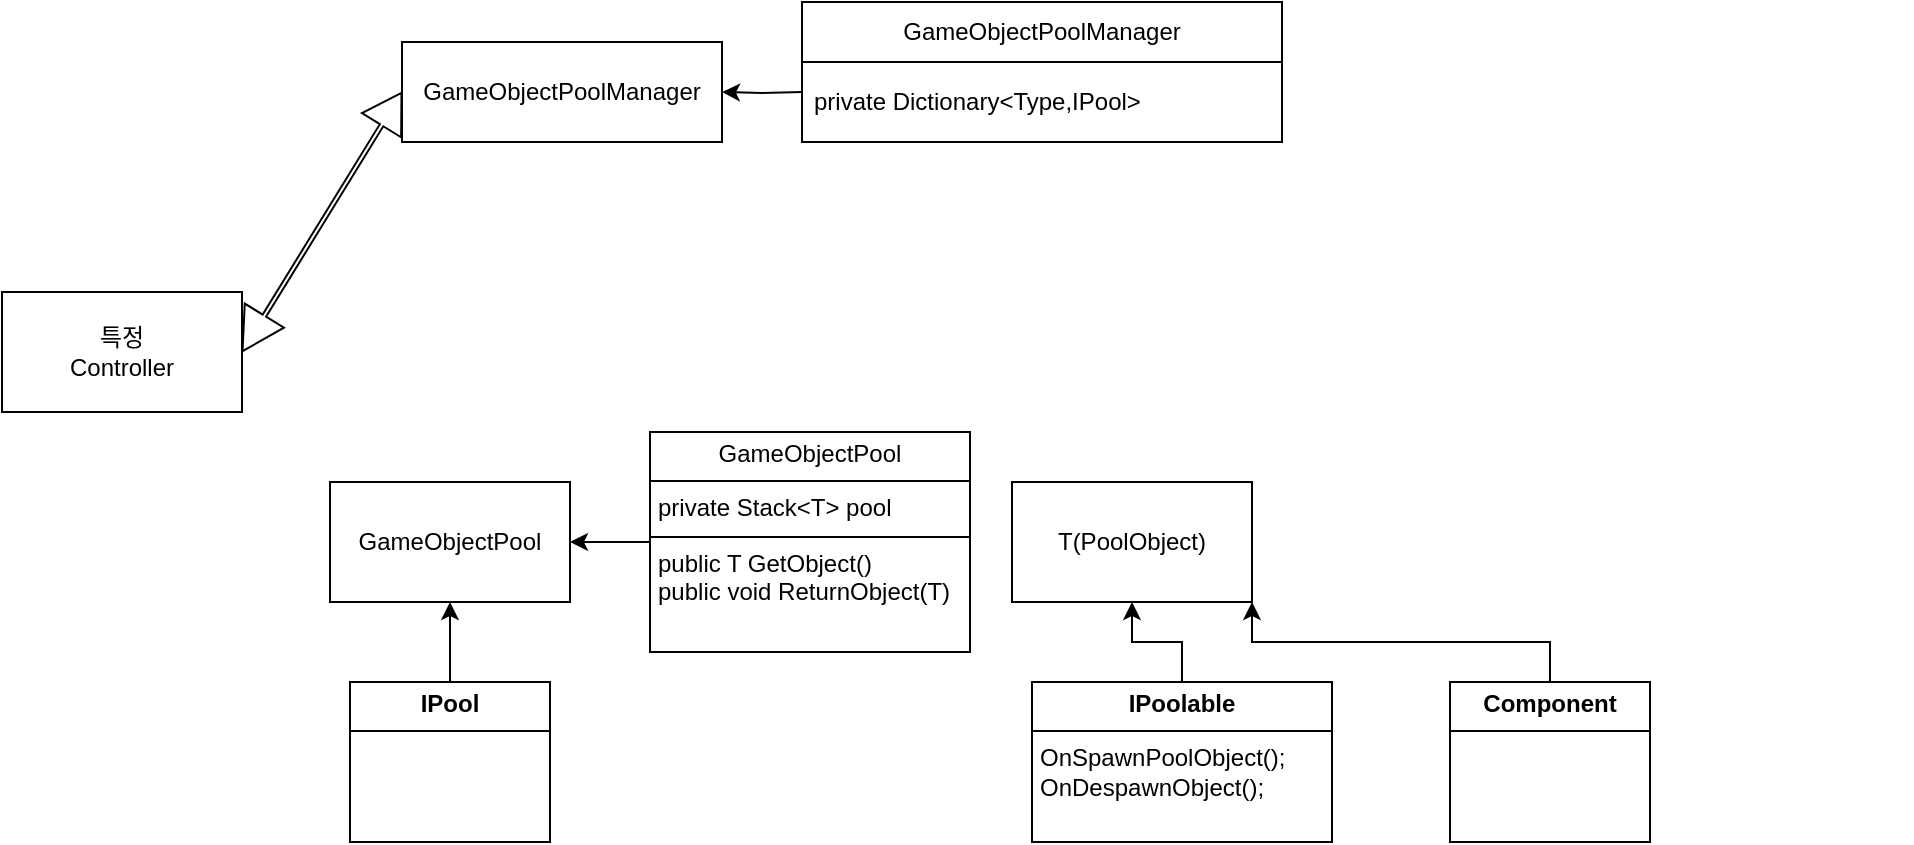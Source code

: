 <mxfile version="24.5.1" type="device">
  <diagram name="페이지-1" id="Z0Oc_0_Rf_zp_T31SPAv">
    <mxGraphModel dx="1434" dy="836" grid="1" gridSize="10" guides="1" tooltips="1" connect="1" arrows="1" fold="1" page="1" pageScale="1" pageWidth="827" pageHeight="1169" math="0" shadow="0">
      <root>
        <mxCell id="0" />
        <mxCell id="1" parent="0" />
        <mxCell id="3cpF9fjRlBr21hLyh7M0-1" value="&lt;div&gt;특정&lt;/div&gt;Controller" style="rounded=0;whiteSpace=wrap;html=1;" parent="1" vertex="1">
          <mxGeometry x="250" y="240" width="120" height="60" as="geometry" />
        </mxCell>
        <mxCell id="3cpF9fjRlBr21hLyh7M0-2" value="GameObjectPoolManager" style="rounded=0;whiteSpace=wrap;html=1;" parent="1" vertex="1">
          <mxGeometry x="450" y="115" width="160" height="50" as="geometry" />
        </mxCell>
        <mxCell id="3cpF9fjRlBr21hLyh7M0-3" value="" style="shape=flexArrow;endArrow=classic;startArrow=classic;html=1;rounded=0;entryX=0;entryY=0.5;entryDx=0;entryDy=0;exitX=1;exitY=0.5;exitDx=0;exitDy=0;width=2;startSize=6.61;" parent="1" source="3cpF9fjRlBr21hLyh7M0-1" target="3cpF9fjRlBr21hLyh7M0-2" edge="1">
          <mxGeometry width="100" height="100" relative="1" as="geometry">
            <mxPoint x="300" y="340" as="sourcePoint" />
            <mxPoint x="400" y="240" as="targetPoint" />
          </mxGeometry>
        </mxCell>
        <mxCell id="3cpF9fjRlBr21hLyh7M0-34" value="GameObjectPoolManager" style="swimlane;fontStyle=0;childLayout=stackLayout;horizontal=1;startSize=30;horizontalStack=0;resizeParent=1;resizeParentMax=0;resizeLast=0;collapsible=1;marginBottom=0;whiteSpace=wrap;html=1;" parent="1" vertex="1">
          <mxGeometry x="650" y="95" width="240" height="70" as="geometry">
            <mxRectangle x="650" y="140" width="100" height="30" as="alternateBounds" />
          </mxGeometry>
        </mxCell>
        <mxCell id="3cpF9fjRlBr21hLyh7M0-37" value="private Dictionary&amp;lt;Type,IPool&amp;gt;" style="text;strokeColor=none;fillColor=none;align=left;verticalAlign=middle;spacingLeft=4;spacingRight=4;overflow=hidden;points=[[0,0.5],[1,0.5]];portConstraint=eastwest;rotatable=0;whiteSpace=wrap;html=1;" parent="3cpF9fjRlBr21hLyh7M0-34" vertex="1">
          <mxGeometry y="30" width="240" height="40" as="geometry" />
        </mxCell>
        <mxCell id="3cpF9fjRlBr21hLyh7M0-47" style="edgeStyle=orthogonalEdgeStyle;rounded=0;orthogonalLoop=1;jettySize=auto;html=1;entryX=1;entryY=0.5;entryDx=0;entryDy=0;" parent="1" target="3cpF9fjRlBr21hLyh7M0-2" edge="1">
          <mxGeometry relative="1" as="geometry">
            <mxPoint x="650" y="140" as="sourcePoint" />
          </mxGeometry>
        </mxCell>
        <mxCell id="yM479p4hKU_phyzTiWe7-14" value="" style="group" vertex="1" connectable="0" parent="1">
          <mxGeometry x="414" y="310" width="791" height="205" as="geometry" />
        </mxCell>
        <mxCell id="3cpF9fjRlBr21hLyh7M0-52" value="" style="group" parent="yM479p4hKU_phyzTiWe7-14" connectable="0" vertex="1">
          <mxGeometry width="320" height="205" as="geometry" />
        </mxCell>
        <mxCell id="3cpF9fjRlBr21hLyh7M0-42" value="GameObjectPool" style="rounded=0;whiteSpace=wrap;html=1;" parent="3cpF9fjRlBr21hLyh7M0-52" vertex="1">
          <mxGeometry y="25" width="120" height="60" as="geometry" />
        </mxCell>
        <mxCell id="3cpF9fjRlBr21hLyh7M0-48" value="&lt;p style=&quot;margin:0px;margin-top:4px;text-align:center;&quot;&gt;&lt;span style=&quot;background-color: initial;&quot;&gt;GameObjectPool&lt;/span&gt;&lt;/p&gt;&lt;hr size=&quot;1&quot; style=&quot;border-style:solid;&quot;&gt;&lt;p style=&quot;margin:0px;margin-left:4px;&quot;&gt;private Stack&amp;lt;T&amp;gt; pool&lt;br&gt;&lt;/p&gt;&lt;hr size=&quot;1&quot; style=&quot;border-style:solid;&quot;&gt;&lt;p style=&quot;margin:0px;margin-left:4px;&quot;&gt;public T GetObject()&lt;br&gt;public void ReturnObject(T)&lt;/p&gt;" style="verticalAlign=top;align=left;overflow=fill;html=1;whiteSpace=wrap;" parent="3cpF9fjRlBr21hLyh7M0-52" vertex="1">
          <mxGeometry x="160" width="160" height="110" as="geometry" />
        </mxCell>
        <mxCell id="3cpF9fjRlBr21hLyh7M0-50" value="&lt;p style=&quot;margin:0px;margin-top:4px;text-align:center;&quot;&gt;&lt;b&gt;IPool&lt;/b&gt;&lt;/p&gt;&lt;hr size=&quot;1&quot; style=&quot;border-style:solid;&quot;&gt;&lt;p style=&quot;margin:0px;margin-left:4px;&quot;&gt;&lt;br&gt;&lt;/p&gt;" style="verticalAlign=top;align=left;overflow=fill;html=1;whiteSpace=wrap;" parent="3cpF9fjRlBr21hLyh7M0-52" vertex="1">
          <mxGeometry x="10" y="125" width="100" height="80" as="geometry" />
        </mxCell>
        <mxCell id="3cpF9fjRlBr21hLyh7M0-49" style="edgeStyle=orthogonalEdgeStyle;rounded=0;orthogonalLoop=1;jettySize=auto;html=1;entryX=1;entryY=0.5;entryDx=0;entryDy=0;" parent="3cpF9fjRlBr21hLyh7M0-52" source="3cpF9fjRlBr21hLyh7M0-48" target="3cpF9fjRlBr21hLyh7M0-42" edge="1">
          <mxGeometry relative="1" as="geometry" />
        </mxCell>
        <mxCell id="3cpF9fjRlBr21hLyh7M0-51" style="edgeStyle=orthogonalEdgeStyle;rounded=0;orthogonalLoop=1;jettySize=auto;html=1;entryX=0.5;entryY=1;entryDx=0;entryDy=0;" parent="3cpF9fjRlBr21hLyh7M0-52" source="3cpF9fjRlBr21hLyh7M0-50" target="3cpF9fjRlBr21hLyh7M0-42" edge="1">
          <mxGeometry relative="1" as="geometry" />
        </mxCell>
        <mxCell id="yM479p4hKU_phyzTiWe7-1" value="" style="group" connectable="0" vertex="1" parent="yM479p4hKU_phyzTiWe7-14">
          <mxGeometry x="341" width="450" height="205" as="geometry" />
        </mxCell>
        <mxCell id="yM479p4hKU_phyzTiWe7-2" value="T(PoolObject)" style="rounded=0;whiteSpace=wrap;html=1;" vertex="1" parent="yM479p4hKU_phyzTiWe7-1">
          <mxGeometry y="25" width="120" height="60" as="geometry" />
        </mxCell>
        <mxCell id="yM479p4hKU_phyzTiWe7-4" value="&lt;p style=&quot;margin:0px;margin-top:4px;text-align:center;&quot;&gt;&lt;b&gt;IPoolable&lt;/b&gt;&lt;/p&gt;&lt;hr size=&quot;1&quot; style=&quot;border-style:solid;&quot;&gt;&lt;p style=&quot;margin:0px;margin-left:4px;&quot;&gt;OnSpawnPoolObject();&lt;/p&gt;&lt;p style=&quot;margin:0px;margin-left:4px;&quot;&gt;OnDespawnObject();&lt;/p&gt;" style="verticalAlign=top;align=left;overflow=fill;html=1;whiteSpace=wrap;" vertex="1" parent="yM479p4hKU_phyzTiWe7-1">
          <mxGeometry x="10" y="125" width="150" height="80" as="geometry" />
        </mxCell>
        <mxCell id="yM479p4hKU_phyzTiWe7-6" style="edgeStyle=orthogonalEdgeStyle;rounded=0;orthogonalLoop=1;jettySize=auto;html=1;entryX=0.5;entryY=1;entryDx=0;entryDy=0;" edge="1" parent="yM479p4hKU_phyzTiWe7-1" source="yM479p4hKU_phyzTiWe7-4" target="yM479p4hKU_phyzTiWe7-2">
          <mxGeometry relative="1" as="geometry" />
        </mxCell>
        <mxCell id="yM479p4hKU_phyzTiWe7-13" style="edgeStyle=orthogonalEdgeStyle;rounded=0;orthogonalLoop=1;jettySize=auto;html=1;exitX=0.5;exitY=0;exitDx=0;exitDy=0;entryX=1;entryY=1;entryDx=0;entryDy=0;" edge="1" parent="yM479p4hKU_phyzTiWe7-1" source="yM479p4hKU_phyzTiWe7-12" target="yM479p4hKU_phyzTiWe7-2">
          <mxGeometry relative="1" as="geometry" />
        </mxCell>
        <mxCell id="yM479p4hKU_phyzTiWe7-12" value="&lt;p style=&quot;margin:0px;margin-top:4px;text-align:center;&quot;&gt;&lt;b&gt;Component&lt;/b&gt;&lt;/p&gt;&lt;hr size=&quot;1&quot; style=&quot;border-style:solid;&quot;&gt;&lt;p style=&quot;margin:0px;margin-left:4px;&quot;&gt;&lt;br&gt;&lt;/p&gt;" style="verticalAlign=top;align=left;overflow=fill;html=1;whiteSpace=wrap;" vertex="1" parent="yM479p4hKU_phyzTiWe7-1">
          <mxGeometry x="219" y="125" width="100" height="80" as="geometry" />
        </mxCell>
      </root>
    </mxGraphModel>
  </diagram>
</mxfile>
